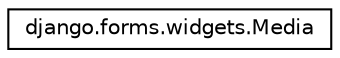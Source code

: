 digraph "Graphical Class Hierarchy"
{
 // LATEX_PDF_SIZE
  edge [fontname="Helvetica",fontsize="10",labelfontname="Helvetica",labelfontsize="10"];
  node [fontname="Helvetica",fontsize="10",shape=record];
  rankdir="LR";
  Node0 [label="django.forms.widgets.Media",height=0.2,width=0.4,color="black", fillcolor="white", style="filled",URL="$classdjango_1_1forms_1_1widgets_1_1_media.html",tooltip=" "];
}
